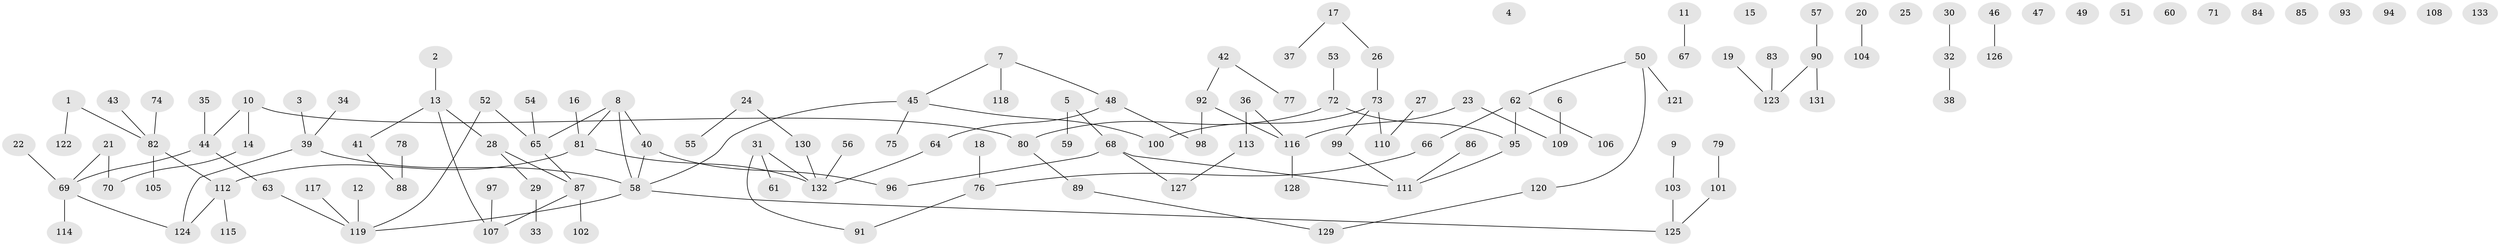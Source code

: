 // Generated by graph-tools (version 1.1) at 2025/25/03/09/25 03:25:14]
// undirected, 133 vertices, 125 edges
graph export_dot {
graph [start="1"]
  node [color=gray90,style=filled];
  1;
  2;
  3;
  4;
  5;
  6;
  7;
  8;
  9;
  10;
  11;
  12;
  13;
  14;
  15;
  16;
  17;
  18;
  19;
  20;
  21;
  22;
  23;
  24;
  25;
  26;
  27;
  28;
  29;
  30;
  31;
  32;
  33;
  34;
  35;
  36;
  37;
  38;
  39;
  40;
  41;
  42;
  43;
  44;
  45;
  46;
  47;
  48;
  49;
  50;
  51;
  52;
  53;
  54;
  55;
  56;
  57;
  58;
  59;
  60;
  61;
  62;
  63;
  64;
  65;
  66;
  67;
  68;
  69;
  70;
  71;
  72;
  73;
  74;
  75;
  76;
  77;
  78;
  79;
  80;
  81;
  82;
  83;
  84;
  85;
  86;
  87;
  88;
  89;
  90;
  91;
  92;
  93;
  94;
  95;
  96;
  97;
  98;
  99;
  100;
  101;
  102;
  103;
  104;
  105;
  106;
  107;
  108;
  109;
  110;
  111;
  112;
  113;
  114;
  115;
  116;
  117;
  118;
  119;
  120;
  121;
  122;
  123;
  124;
  125;
  126;
  127;
  128;
  129;
  130;
  131;
  132;
  133;
  1 -- 82;
  1 -- 122;
  2 -- 13;
  3 -- 39;
  5 -- 59;
  5 -- 68;
  6 -- 109;
  7 -- 45;
  7 -- 48;
  7 -- 118;
  8 -- 40;
  8 -- 58;
  8 -- 65;
  8 -- 81;
  9 -- 103;
  10 -- 14;
  10 -- 44;
  10 -- 80;
  11 -- 67;
  12 -- 119;
  13 -- 28;
  13 -- 41;
  13 -- 107;
  14 -- 70;
  16 -- 81;
  17 -- 26;
  17 -- 37;
  18 -- 76;
  19 -- 123;
  20 -- 104;
  21 -- 69;
  21 -- 70;
  22 -- 69;
  23 -- 109;
  23 -- 116;
  24 -- 55;
  24 -- 130;
  26 -- 73;
  27 -- 110;
  28 -- 29;
  28 -- 87;
  29 -- 33;
  30 -- 32;
  31 -- 61;
  31 -- 91;
  31 -- 132;
  32 -- 38;
  34 -- 39;
  35 -- 44;
  36 -- 113;
  36 -- 116;
  39 -- 58;
  39 -- 124;
  40 -- 58;
  40 -- 96;
  41 -- 88;
  42 -- 77;
  42 -- 92;
  43 -- 82;
  44 -- 63;
  44 -- 69;
  45 -- 58;
  45 -- 75;
  45 -- 100;
  46 -- 126;
  48 -- 64;
  48 -- 98;
  50 -- 62;
  50 -- 120;
  50 -- 121;
  52 -- 65;
  52 -- 119;
  53 -- 72;
  54 -- 65;
  56 -- 132;
  57 -- 90;
  58 -- 119;
  58 -- 125;
  62 -- 66;
  62 -- 95;
  62 -- 106;
  63 -- 119;
  64 -- 132;
  65 -- 87;
  66 -- 76;
  68 -- 96;
  68 -- 111;
  68 -- 127;
  69 -- 114;
  69 -- 124;
  72 -- 80;
  72 -- 95;
  73 -- 99;
  73 -- 100;
  73 -- 110;
  74 -- 82;
  76 -- 91;
  78 -- 88;
  79 -- 101;
  80 -- 89;
  81 -- 112;
  81 -- 132;
  82 -- 105;
  82 -- 112;
  83 -- 123;
  86 -- 111;
  87 -- 102;
  87 -- 107;
  89 -- 129;
  90 -- 123;
  90 -- 131;
  92 -- 98;
  92 -- 116;
  95 -- 111;
  97 -- 107;
  99 -- 111;
  101 -- 125;
  103 -- 125;
  112 -- 115;
  112 -- 124;
  113 -- 127;
  116 -- 128;
  117 -- 119;
  120 -- 129;
  130 -- 132;
}
